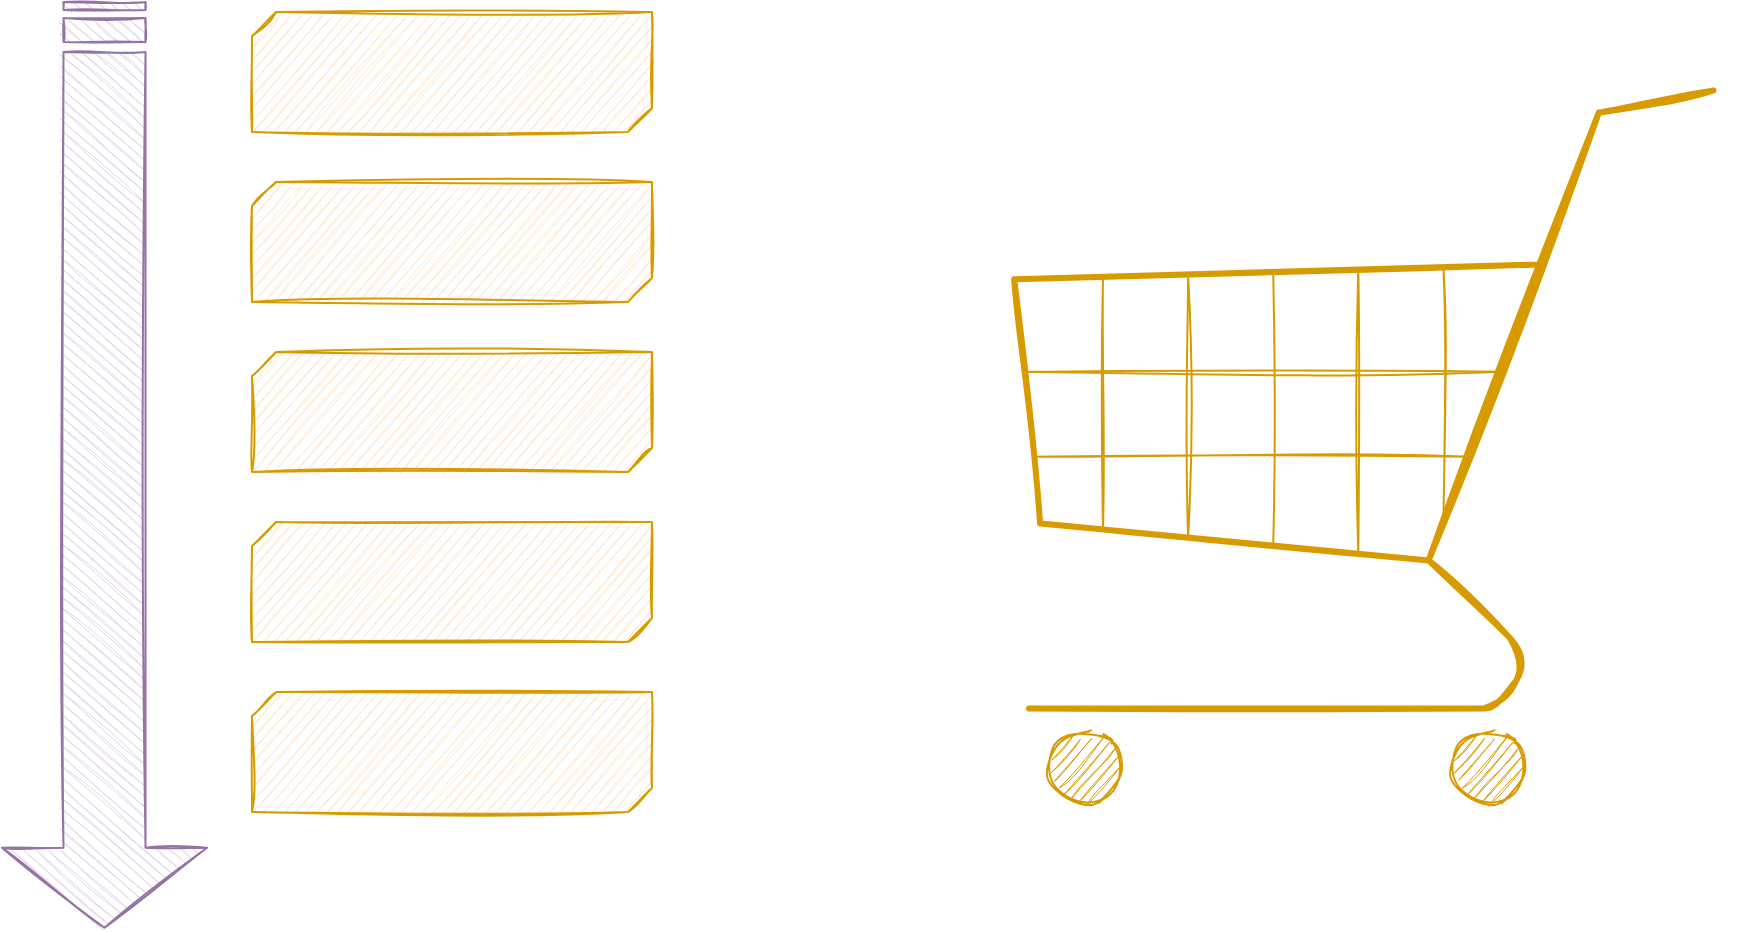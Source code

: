 <mxfile version="13.7.5" type="github">
  <diagram id="-E2YCFceys54YXSoa---" name="Page-1">
    <mxGraphModel dx="1422" dy="763" grid="1" gridSize="10" guides="1" tooltips="1" connect="1" arrows="1" fold="1" page="1" pageScale="1" pageWidth="827" pageHeight="1169" math="0" shadow="0">
      <root>
        <mxCell id="0" />
        <mxCell id="1" parent="0" />
        <mxCell id="iLII4UkVnO0XB78xDazX-1" value="" style="html=1;shadow=0;dashed=0;align=center;verticalAlign=middle;shape=mxgraph.arrows2.stripedArrow;dy=0.6;dx=40;notch=25;rotation=90;fillColor=#e1d5e7;strokeColor=#9673a6;sketch=1;" vertex="1" parent="1">
          <mxGeometry x="-85.17" y="215.18" width="462.86" height="102.51" as="geometry" />
        </mxCell>
        <mxCell id="iLII4UkVnO0XB78xDazX-4" value="" style="verticalLabelPosition=bottom;verticalAlign=top;html=1;shape=mxgraph.basic.diag_snip_rect;dx=6;shadow=0;sketch=1;fillColor=#ffe6cc;strokeColor=#d79b00;" vertex="1" parent="1">
          <mxGeometry x="220" y="40" width="200" height="60" as="geometry" />
        </mxCell>
        <mxCell id="iLII4UkVnO0XB78xDazX-6" value="" style="verticalLabelPosition=bottom;verticalAlign=top;html=1;shape=mxgraph.basic.diag_snip_rect;dx=6;shadow=0;sketch=1;fillColor=#ffe6cc;strokeColor=#d79b00;" vertex="1" parent="1">
          <mxGeometry x="220" y="380" width="200" height="60" as="geometry" />
        </mxCell>
        <mxCell id="iLII4UkVnO0XB78xDazX-7" value="" style="verticalLabelPosition=bottom;verticalAlign=top;html=1;shape=mxgraph.basic.diag_snip_rect;dx=6;shadow=0;sketch=1;fillColor=#ffe6cc;strokeColor=#d79b00;" vertex="1" parent="1">
          <mxGeometry x="220" y="125" width="200" height="60" as="geometry" />
        </mxCell>
        <mxCell id="iLII4UkVnO0XB78xDazX-8" value="" style="verticalLabelPosition=bottom;verticalAlign=top;html=1;shape=mxgraph.basic.diag_snip_rect;dx=6;shadow=0;sketch=1;fillColor=#ffe6cc;strokeColor=#d79b00;" vertex="1" parent="1">
          <mxGeometry x="220" y="210" width="200" height="60" as="geometry" />
        </mxCell>
        <mxCell id="iLII4UkVnO0XB78xDazX-9" value="" style="verticalLabelPosition=bottom;verticalAlign=top;html=1;shape=mxgraph.basic.diag_snip_rect;dx=6;shadow=0;sketch=1;fillColor=#ffe6cc;strokeColor=#d79b00;" vertex="1" parent="1">
          <mxGeometry x="220" y="295" width="200" height="60" as="geometry" />
        </mxCell>
        <mxCell id="iLII4UkVnO0XB78xDazX-10" value="" style="verticalLabelPosition=bottom;shadow=0;dashed=0;align=center;html=1;verticalAlign=top;strokeWidth=2;shape=mxgraph.mockup.misc.shoppingCart;strokeColor=#d79b00;sketch=1;fillColor=#ffe6cc;perimeterSpacing=0;" vertex="1" parent="1">
          <mxGeometry x="590" y="70" width="370" height="370" as="geometry" />
        </mxCell>
      </root>
    </mxGraphModel>
  </diagram>
</mxfile>
